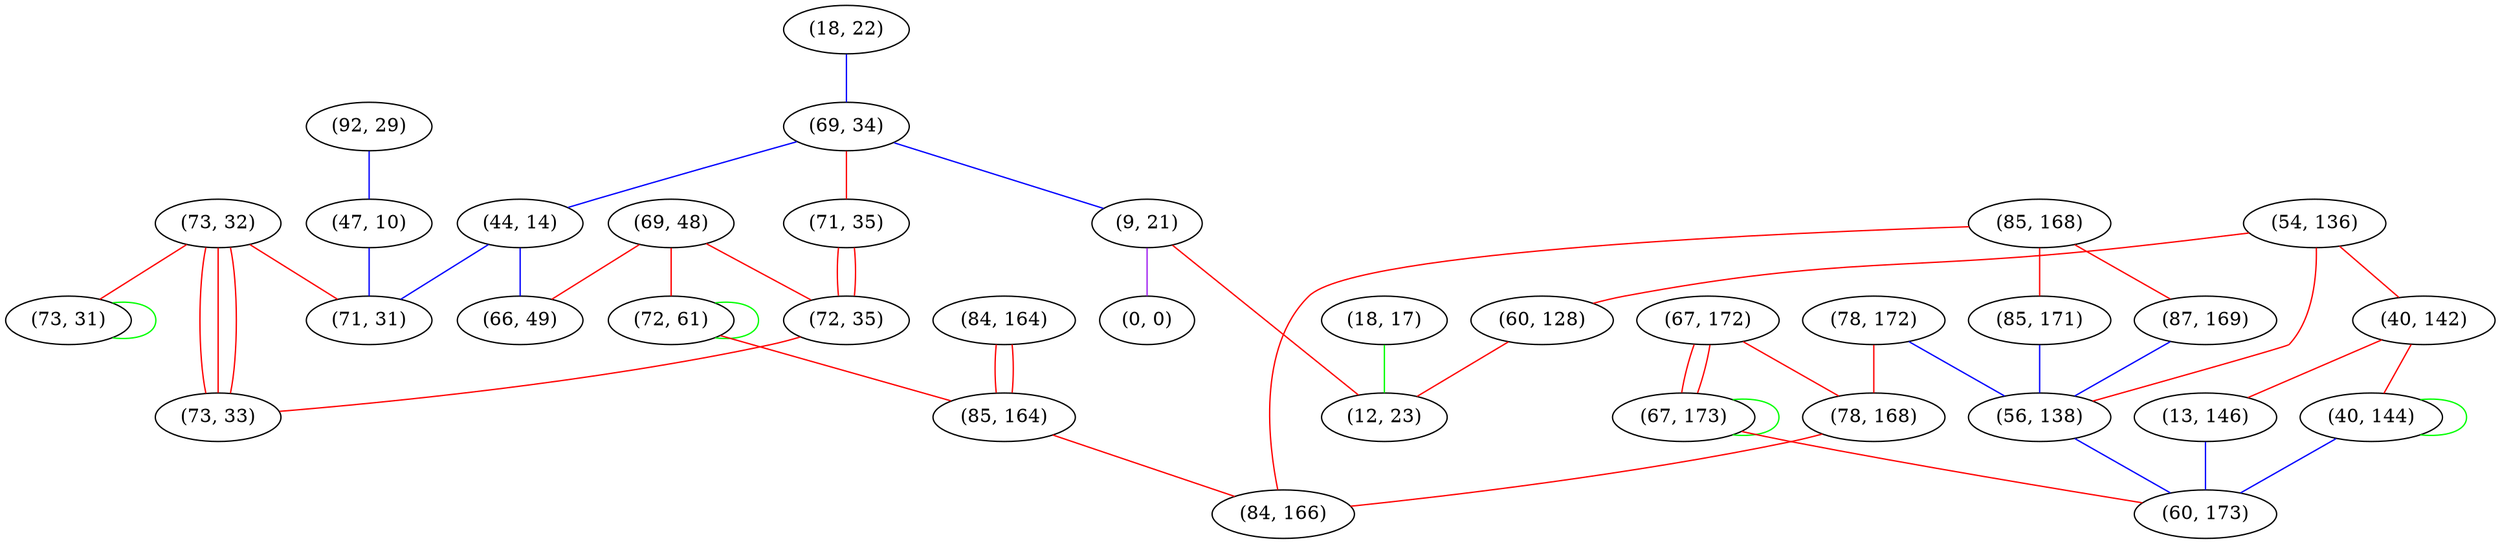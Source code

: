 graph "" {
"(73, 32)";
"(18, 22)";
"(67, 172)";
"(69, 48)";
"(73, 31)";
"(85, 168)";
"(78, 172)";
"(72, 61)";
"(54, 136)";
"(60, 128)";
"(84, 164)";
"(69, 34)";
"(78, 168)";
"(71, 35)";
"(9, 21)";
"(85, 164)";
"(85, 171)";
"(40, 142)";
"(72, 35)";
"(0, 0)";
"(92, 29)";
"(18, 17)";
"(87, 169)";
"(84, 166)";
"(40, 144)";
"(56, 138)";
"(44, 14)";
"(73, 33)";
"(67, 173)";
"(47, 10)";
"(13, 146)";
"(60, 173)";
"(12, 23)";
"(66, 49)";
"(71, 31)";
"(73, 32)" -- "(71, 31)"  [color=red, key=0, weight=1];
"(73, 32)" -- "(73, 33)"  [color=red, key=0, weight=1];
"(73, 32)" -- "(73, 33)"  [color=red, key=1, weight=1];
"(73, 32)" -- "(73, 33)"  [color=red, key=2, weight=1];
"(73, 32)" -- "(73, 31)"  [color=red, key=0, weight=1];
"(18, 22)" -- "(69, 34)"  [color=blue, key=0, weight=3];
"(67, 172)" -- "(78, 168)"  [color=red, key=0, weight=1];
"(67, 172)" -- "(67, 173)"  [color=red, key=0, weight=1];
"(67, 172)" -- "(67, 173)"  [color=red, key=1, weight=1];
"(69, 48)" -- "(72, 35)"  [color=red, key=0, weight=1];
"(69, 48)" -- "(72, 61)"  [color=red, key=0, weight=1];
"(69, 48)" -- "(66, 49)"  [color=red, key=0, weight=1];
"(73, 31)" -- "(73, 31)"  [color=green, key=0, weight=2];
"(85, 168)" -- "(87, 169)"  [color=red, key=0, weight=1];
"(85, 168)" -- "(84, 166)"  [color=red, key=0, weight=1];
"(85, 168)" -- "(85, 171)"  [color=red, key=0, weight=1];
"(78, 172)" -- "(78, 168)"  [color=red, key=0, weight=1];
"(78, 172)" -- "(56, 138)"  [color=blue, key=0, weight=3];
"(72, 61)" -- "(85, 164)"  [color=red, key=0, weight=1];
"(72, 61)" -- "(72, 61)"  [color=green, key=0, weight=2];
"(54, 136)" -- "(40, 142)"  [color=red, key=0, weight=1];
"(54, 136)" -- "(56, 138)"  [color=red, key=0, weight=1];
"(54, 136)" -- "(60, 128)"  [color=red, key=0, weight=1];
"(60, 128)" -- "(12, 23)"  [color=red, key=0, weight=1];
"(84, 164)" -- "(85, 164)"  [color=red, key=0, weight=1];
"(84, 164)" -- "(85, 164)"  [color=red, key=1, weight=1];
"(69, 34)" -- "(71, 35)"  [color=red, key=0, weight=1];
"(69, 34)" -- "(44, 14)"  [color=blue, key=0, weight=3];
"(69, 34)" -- "(9, 21)"  [color=blue, key=0, weight=3];
"(78, 168)" -- "(84, 166)"  [color=red, key=0, weight=1];
"(71, 35)" -- "(72, 35)"  [color=red, key=0, weight=1];
"(71, 35)" -- "(72, 35)"  [color=red, key=1, weight=1];
"(9, 21)" -- "(12, 23)"  [color=red, key=0, weight=1];
"(9, 21)" -- "(0, 0)"  [color=purple, key=0, weight=4];
"(85, 164)" -- "(84, 166)"  [color=red, key=0, weight=1];
"(85, 171)" -- "(56, 138)"  [color=blue, key=0, weight=3];
"(40, 142)" -- "(40, 144)"  [color=red, key=0, weight=1];
"(40, 142)" -- "(13, 146)"  [color=red, key=0, weight=1];
"(72, 35)" -- "(73, 33)"  [color=red, key=0, weight=1];
"(92, 29)" -- "(47, 10)"  [color=blue, key=0, weight=3];
"(18, 17)" -- "(12, 23)"  [color=green, key=0, weight=2];
"(87, 169)" -- "(56, 138)"  [color=blue, key=0, weight=3];
"(40, 144)" -- "(60, 173)"  [color=blue, key=0, weight=3];
"(40, 144)" -- "(40, 144)"  [color=green, key=0, weight=2];
"(56, 138)" -- "(60, 173)"  [color=blue, key=0, weight=3];
"(44, 14)" -- "(71, 31)"  [color=blue, key=0, weight=3];
"(44, 14)" -- "(66, 49)"  [color=blue, key=0, weight=3];
"(67, 173)" -- "(60, 173)"  [color=red, key=0, weight=1];
"(67, 173)" -- "(67, 173)"  [color=green, key=0, weight=2];
"(47, 10)" -- "(71, 31)"  [color=blue, key=0, weight=3];
"(13, 146)" -- "(60, 173)"  [color=blue, key=0, weight=3];
}
